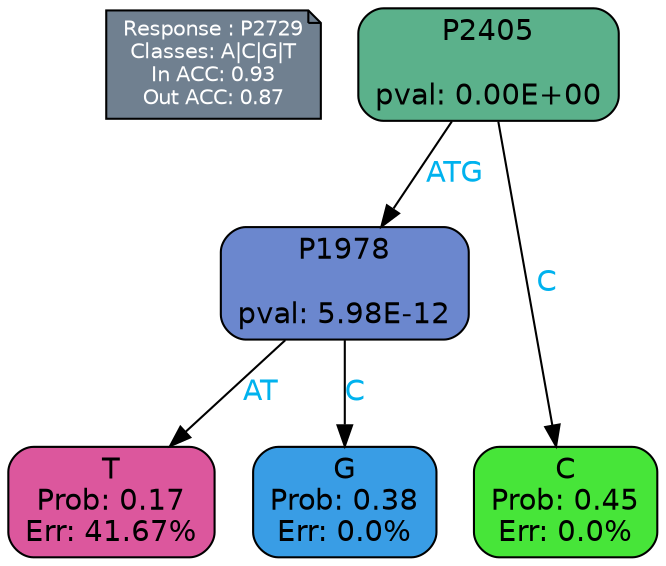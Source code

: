 digraph Tree {
node [shape=box, style="filled, rounded", color="black", fontname=helvetica] ;
graph [ranksep=equally, splines=polylines, bgcolor=transparent, dpi=600] ;
edge [fontname=helvetica] ;
LEGEND [label="Response : P2729
Classes: A|C|G|T
In ACC: 0.93
Out ACC: 0.87
",shape=note,align=left,style=filled,fillcolor="slategray",fontcolor="white",fontsize=10];1 [label="P2405

pval: 0.00E+00", fillcolor="#5bb18b"] ;
2 [label="P1978

pval: 5.98E-12", fillcolor="#6b87ce"] ;
3 [label="T
Prob: 0.17
Err: 41.67%", fillcolor="#dc579d"] ;
4 [label="G
Prob: 0.38
Err: 0.0%", fillcolor="#399de5"] ;
5 [label="C
Prob: 0.45
Err: 0.0%", fillcolor="#47e539"] ;
1 -> 2 [label="ATG",fontcolor=deepskyblue2] ;
1 -> 5 [label="C",fontcolor=deepskyblue2] ;
2 -> 3 [label="AT",fontcolor=deepskyblue2] ;
2 -> 4 [label="C",fontcolor=deepskyblue2] ;
{rank = same; 3;4;5;}{rank = same; LEGEND;1;}}